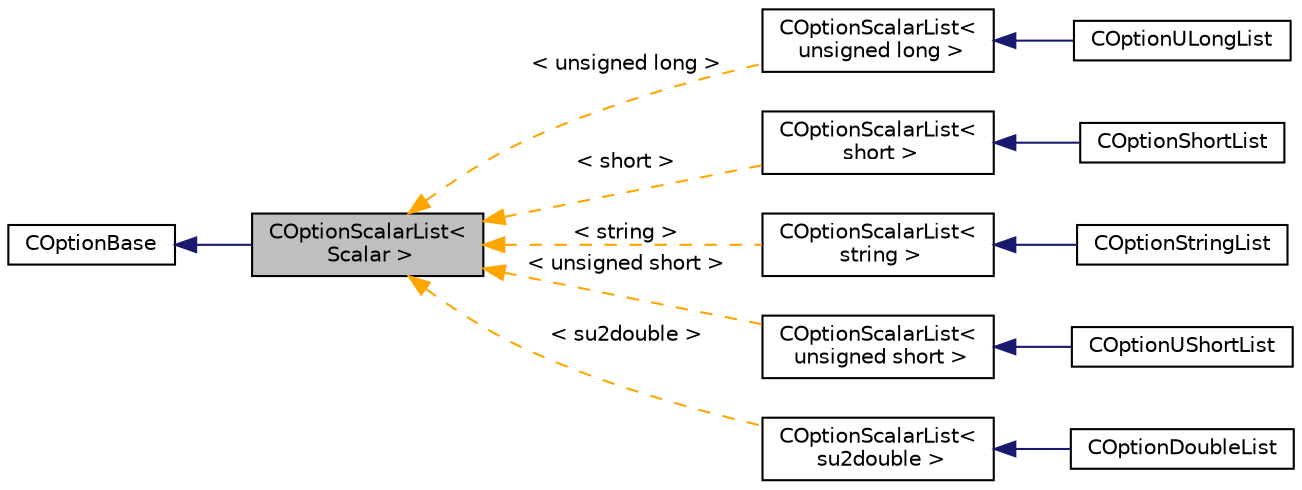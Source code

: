 digraph "COptionScalarList&lt; Scalar &gt;"
{
 // LATEX_PDF_SIZE
  edge [fontname="Helvetica",fontsize="10",labelfontname="Helvetica",labelfontsize="10"];
  node [fontname="Helvetica",fontsize="10",shape=record];
  rankdir="LR";
  Node1 [label="COptionScalarList\<\l Scalar \>",height=0.2,width=0.4,color="black", fillcolor="grey75", style="filled", fontcolor="black",tooltip=" "];
  Node2 -> Node1 [dir="back",color="midnightblue",fontsize="10",style="solid",fontname="Helvetica"];
  Node2 [label="COptionBase",height=0.2,width=0.4,color="black", fillcolor="white", style="filled",URL="$classCOptionBase.html",tooltip=" "];
  Node1 -> Node3 [dir="back",color="orange",fontsize="10",style="dashed",label=" \< unsigned long \>" ,fontname="Helvetica"];
  Node3 [label="COptionScalarList\<\l unsigned long \>",height=0.2,width=0.4,color="black", fillcolor="white", style="filled",URL="$classCOptionScalarList.html",tooltip=" "];
  Node3 -> Node4 [dir="back",color="midnightblue",fontsize="10",style="solid",fontname="Helvetica"];
  Node4 [label="COptionULongList",height=0.2,width=0.4,color="black", fillcolor="white", style="filled",URL="$classCOptionULongList.html",tooltip=" "];
  Node1 -> Node5 [dir="back",color="orange",fontsize="10",style="dashed",label=" \< short \>" ,fontname="Helvetica"];
  Node5 [label="COptionScalarList\<\l short \>",height=0.2,width=0.4,color="black", fillcolor="white", style="filled",URL="$classCOptionScalarList.html",tooltip=" "];
  Node5 -> Node6 [dir="back",color="midnightblue",fontsize="10",style="solid",fontname="Helvetica"];
  Node6 [label="COptionShortList",height=0.2,width=0.4,color="black", fillcolor="white", style="filled",URL="$classCOptionShortList.html",tooltip=" "];
  Node1 -> Node7 [dir="back",color="orange",fontsize="10",style="dashed",label=" \< string \>" ,fontname="Helvetica"];
  Node7 [label="COptionScalarList\<\l string \>",height=0.2,width=0.4,color="black", fillcolor="white", style="filled",URL="$classCOptionScalarList.html",tooltip=" "];
  Node7 -> Node8 [dir="back",color="midnightblue",fontsize="10",style="solid",fontname="Helvetica"];
  Node8 [label="COptionStringList",height=0.2,width=0.4,color="black", fillcolor="white", style="filled",URL="$classCOptionStringList.html",tooltip=" "];
  Node1 -> Node9 [dir="back",color="orange",fontsize="10",style="dashed",label=" \< unsigned short \>" ,fontname="Helvetica"];
  Node9 [label="COptionScalarList\<\l unsigned short \>",height=0.2,width=0.4,color="black", fillcolor="white", style="filled",URL="$classCOptionScalarList.html",tooltip=" "];
  Node9 -> Node10 [dir="back",color="midnightblue",fontsize="10",style="solid",fontname="Helvetica"];
  Node10 [label="COptionUShortList",height=0.2,width=0.4,color="black", fillcolor="white", style="filled",URL="$classCOptionUShortList.html",tooltip=" "];
  Node1 -> Node11 [dir="back",color="orange",fontsize="10",style="dashed",label=" \< su2double \>" ,fontname="Helvetica"];
  Node11 [label="COptionScalarList\<\l su2double \>",height=0.2,width=0.4,color="black", fillcolor="white", style="filled",URL="$classCOptionScalarList.html",tooltip=" "];
  Node11 -> Node12 [dir="back",color="midnightblue",fontsize="10",style="solid",fontname="Helvetica"];
  Node12 [label="COptionDoubleList",height=0.2,width=0.4,color="black", fillcolor="white", style="filled",URL="$classCOptionDoubleList.html",tooltip=" "];
}

